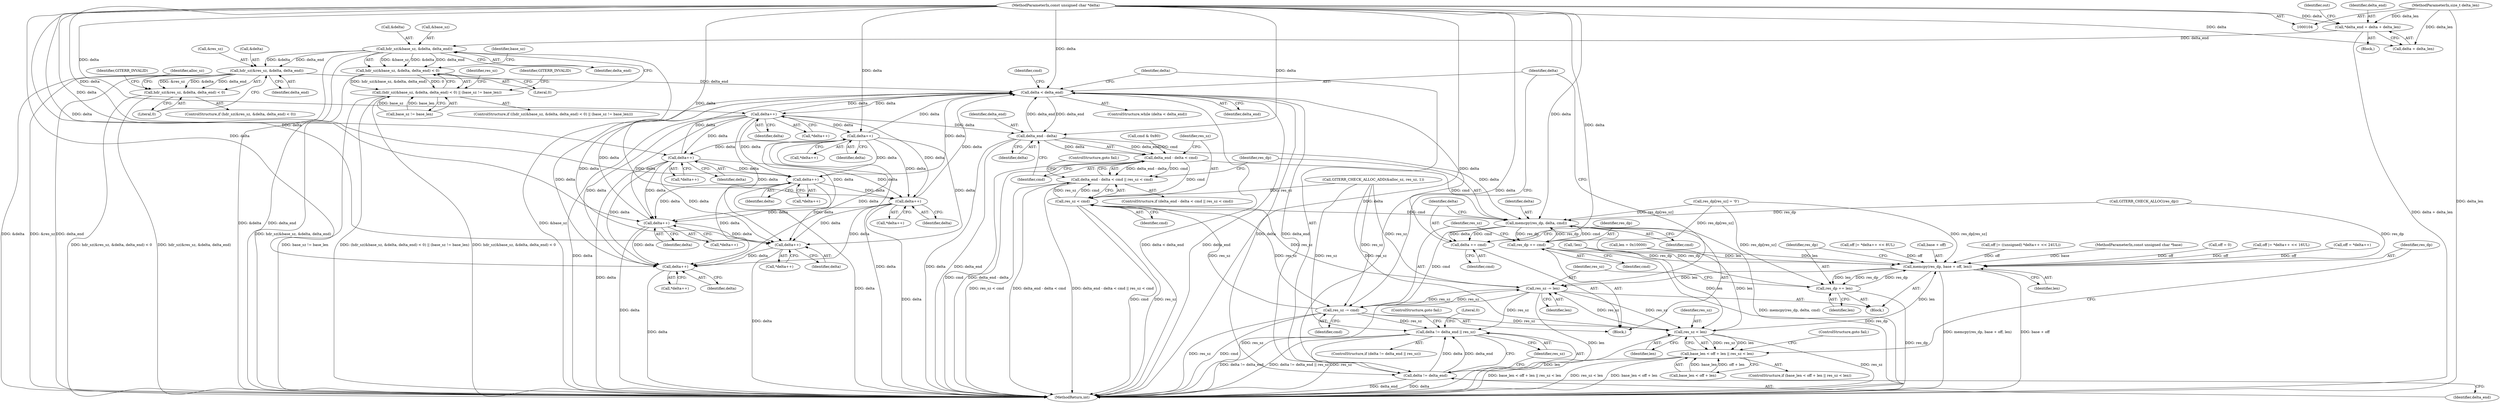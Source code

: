 digraph "0_libgit2_3f461902dc1072acb8b7607ee65d0a0458ffac2a@integer" {
"1000113" [label="(Call,*delta_end = delta + delta_len)"];
"1000109" [label="(MethodParameterIn,const unsigned char *delta)"];
"1000110" [label="(MethodParameterIn,size_t delta_len)"];
"1000133" [label="(Call,hdr_sz(&base_sz, &delta, delta_end))"];
"1000132" [label="(Call,hdr_sz(&base_sz, &delta, delta_end) < 0)"];
"1000131" [label="(Call,(hdr_sz(&base_sz, &delta, delta_end) < 0) || (base_sz != base_len))"];
"1000152" [label="(Call,hdr_sz(&res_sz, &delta, delta_end))"];
"1000151" [label="(Call,hdr_sz(&res_sz, &delta, delta_end) < 0)"];
"1000191" [label="(Call,delta < delta_end)"];
"1000199" [label="(Call,delta++)"];
"1000221" [label="(Call,delta++)"];
"1000231" [label="(Call,delta++)"];
"1000242" [label="(Call,delta++)"];
"1000255" [label="(Call,delta++)"];
"1000265" [label="(Call,delta++)"];
"1000275" [label="(Call,delta++)"];
"1000286" [label="(Call,delta++)"];
"1000325" [label="(Call,delta_end - delta)"];
"1000324" [label="(Call,delta_end - delta < cmd)"];
"1000323" [label="(Call,delta_end - delta < cmd || res_sz < cmd)"];
"1000329" [label="(Call,res_sz < cmd)"];
"1000333" [label="(Call,memcpy(res_dp, delta, cmd))"];
"1000337" [label="(Call,delta += cmd)"];
"1000340" [label="(Call,res_dp += cmd)"];
"1000306" [label="(Call,memcpy(res_dp, base + off, len))"];
"1000312" [label="(Call,res_dp += len)"];
"1000315" [label="(Call,res_sz -= len)"];
"1000302" [label="(Call,res_sz < len)"];
"1000296" [label="(Call,base_len < off + len || res_sz < len)"];
"1000343" [label="(Call,res_sz -= cmd)"];
"1000350" [label="(Call,delta != delta_end || res_sz)"];
"1000351" [label="(Call,delta != delta_end)"];
"1000292" [label="(Call,len = 0x10000)"];
"1000242" [label="(Call,delta++)"];
"1000326" [label="(Identifier,delta_end)"];
"1000243" [label="(Identifier,delta)"];
"1000349" [label="(ControlStructure,if (delta != delta_end || res_sz))"];
"1000220" [label="(Call,*delta++)"];
"1000315" [label="(Call,res_sz -= len)"];
"1000311" [label="(Identifier,len)"];
"1000151" [label="(Call,hdr_sz(&res_sz, &delta, delta_end) < 0)"];
"1000314" [label="(Identifier,len)"];
"1000232" [label="(Identifier,delta)"];
"1000141" [label="(Identifier,base_sz)"];
"1000290" [label="(Call,!len)"];
"1000124" [label="(Identifier,out)"];
"1000344" [label="(Identifier,res_sz)"];
"1000265" [label="(Call,delta++)"];
"1000304" [label="(Identifier,len)"];
"1000275" [label="(Call,delta++)"];
"1000241" [label="(Call,*delta++)"];
"1000115" [label="(Call,delta + delta_len)"];
"1000154" [label="(Identifier,res_sz)"];
"1000306" [label="(Call,memcpy(res_dp, base + off, len))"];
"1000114" [label="(Identifier,delta_end)"];
"1000132" [label="(Call,hdr_sz(&base_sz, &delta, delta_end) < 0)"];
"1000313" [label="(Identifier,res_dp)"];
"1000145" [label="(Identifier,GITERR_INVALID)"];
"1000328" [label="(Identifier,cmd)"];
"1000352" [label="(Identifier,delta)"];
"1000227" [label="(Call,off |= *delta++ << 8UL)"];
"1000325" [label="(Call,delta_end - delta)"];
"1000287" [label="(Identifier,delta)"];
"1000321" [label="(Block,)"];
"1000334" [label="(Identifier,res_dp)"];
"1000335" [label="(Identifier,delta)"];
"1000177" [label="(Call,res_dp[res_sz] = '\0')"];
"1000297" [label="(Call,base_len < off + len)"];
"1000256" [label="(Identifier,delta)"];
"1000331" [label="(Identifier,cmd)"];
"1000205" [label="(Block,)"];
"1000109" [label="(MethodParameterIn,const unsigned char *delta)"];
"1000323" [label="(Call,delta_end - delta < cmd || res_sz < cmd)"];
"1000340" [label="(Call,res_dp += cmd)"];
"1000161" [label="(Identifier,GITERR_INVALID)"];
"1000136" [label="(Call,&delta)"];
"1000308" [label="(Call,base + off)"];
"1000200" [label="(Identifier,delta)"];
"1000264" [label="(Call,*delta++)"];
"1000341" [label="(Identifier,res_dp)"];
"1000168" [label="(Identifier,alloc_sz)"];
"1000192" [label="(Identifier,delta)"];
"1000343" [label="(Call,res_sz -= cmd)"];
"1000231" [label="(Call,delta++)"];
"1000351" [label="(Call,delta != delta_end)"];
"1000296" [label="(Call,base_len < off + len || res_sz < len)"];
"1000285" [label="(Call,*delta++)"];
"1000175" [label="(Call,GITERR_CHECK_ALLOC(res_dp))"];
"1000330" [label="(Identifier,res_sz)"];
"1000345" [label="(Identifier,cmd)"];
"1000130" [label="(ControlStructure,if ((hdr_sz(&base_sz, &delta, delta_end) < 0) || (base_sz != base_len)))"];
"1000222" [label="(Identifier,delta)"];
"1000249" [label="(Call,off |= ((unsigned) *delta++ << 24UL))"];
"1000157" [label="(Identifier,delta_end)"];
"1000155" [label="(Call,&delta)"];
"1000111" [label="(Block,)"];
"1000303" [label="(Identifier,res_sz)"];
"1000110" [label="(MethodParameterIn,size_t delta_len)"];
"1000305" [label="(ControlStructure,goto fail;)"];
"1000190" [label="(ControlStructure,while (delta < delta_end))"];
"1000337" [label="(Call,delta += cmd)"];
"1000354" [label="(Identifier,res_sz)"];
"1000230" [label="(Call,*delta++)"];
"1000376" [label="(MethodReturn,int)"];
"1000153" [label="(Call,&res_sz)"];
"1000133" [label="(Call,hdr_sz(&base_sz, &delta, delta_end))"];
"1000131" [label="(Call,(hdr_sz(&base_sz, &delta, delta_end) < 0) || (base_sz != base_len))"];
"1000107" [label="(MethodParameterIn,const unsigned char *base)"];
"1000329" [label="(Call,res_sz < cmd)"];
"1000338" [label="(Identifier,delta)"];
"1000134" [label="(Call,&base_sz)"];
"1000274" [label="(Call,*delta++)"];
"1000152" [label="(Call,hdr_sz(&res_sz, &delta, delta_end))"];
"1000276" [label="(Identifier,delta)"];
"1000317" [label="(Identifier,len)"];
"1000150" [label="(ControlStructure,if (hdr_sz(&res_sz, &delta, delta_end) < 0))"];
"1000336" [label="(Identifier,cmd)"];
"1000158" [label="(Literal,0)"];
"1000342" [label="(Identifier,cmd)"];
"1000324" [label="(Call,delta_end - delta < cmd)"];
"1000254" [label="(Call,*delta++)"];
"1000327" [label="(Identifier,delta)"];
"1000139" [label="(Literal,0)"];
"1000197" [label="(Identifier,cmd)"];
"1000166" [label="(Call,GITERR_CHECK_ALLOC_ADD(&alloc_sz, res_sz, 1))"];
"1000307" [label="(Identifier,res_dp)"];
"1000198" [label="(Call,*delta++)"];
"1000355" [label="(ControlStructure,goto fail;)"];
"1000316" [label="(Identifier,res_sz)"];
"1000221" [label="(Call,delta++)"];
"1000191" [label="(Call,delta < delta_end)"];
"1000332" [label="(ControlStructure,goto fail;)"];
"1000295" [label="(ControlStructure,if (base_len < off + len || res_sz < len))"];
"1000140" [label="(Call,base_sz != base_len)"];
"1000286" [label="(Call,delta++)"];
"1000113" [label="(Call,*delta_end = delta + delta_len)"];
"1000353" [label="(Identifier,delta_end)"];
"1000138" [label="(Identifier,delta_end)"];
"1000312" [label="(Call,res_dp += len)"];
"1000266" [label="(Identifier,delta)"];
"1000207" [label="(Call,off = 0)"];
"1000255" [label="(Call,delta++)"];
"1000322" [label="(ControlStructure,if (delta_end - delta < cmd || res_sz < cmd))"];
"1000202" [label="(Call,cmd & 0x80)"];
"1000350" [label="(Call,delta != delta_end || res_sz)"];
"1000238" [label="(Call,off |= *delta++ << 16UL)"];
"1000357" [label="(Literal,0)"];
"1000333" [label="(Call,memcpy(res_dp, delta, cmd))"];
"1000218" [label="(Call,off = *delta++)"];
"1000339" [label="(Identifier,cmd)"];
"1000199" [label="(Call,delta++)"];
"1000193" [label="(Identifier,delta_end)"];
"1000302" [label="(Call,res_sz < len)"];
"1000113" -> "1000111"  [label="AST: "];
"1000113" -> "1000115"  [label="CFG: "];
"1000114" -> "1000113"  [label="AST: "];
"1000115" -> "1000113"  [label="AST: "];
"1000124" -> "1000113"  [label="CFG: "];
"1000113" -> "1000376"  [label="DDG: delta + delta_len"];
"1000109" -> "1000113"  [label="DDG: delta"];
"1000110" -> "1000113"  [label="DDG: delta_len"];
"1000113" -> "1000133"  [label="DDG: delta_end"];
"1000109" -> "1000104"  [label="AST: "];
"1000109" -> "1000376"  [label="DDG: delta"];
"1000109" -> "1000115"  [label="DDG: delta"];
"1000109" -> "1000191"  [label="DDG: delta"];
"1000109" -> "1000199"  [label="DDG: delta"];
"1000109" -> "1000221"  [label="DDG: delta"];
"1000109" -> "1000231"  [label="DDG: delta"];
"1000109" -> "1000242"  [label="DDG: delta"];
"1000109" -> "1000255"  [label="DDG: delta"];
"1000109" -> "1000265"  [label="DDG: delta"];
"1000109" -> "1000275"  [label="DDG: delta"];
"1000109" -> "1000286"  [label="DDG: delta"];
"1000109" -> "1000325"  [label="DDG: delta"];
"1000109" -> "1000333"  [label="DDG: delta"];
"1000109" -> "1000337"  [label="DDG: delta"];
"1000109" -> "1000351"  [label="DDG: delta"];
"1000110" -> "1000104"  [label="AST: "];
"1000110" -> "1000376"  [label="DDG: delta_len"];
"1000110" -> "1000115"  [label="DDG: delta_len"];
"1000133" -> "1000132"  [label="AST: "];
"1000133" -> "1000138"  [label="CFG: "];
"1000134" -> "1000133"  [label="AST: "];
"1000136" -> "1000133"  [label="AST: "];
"1000138" -> "1000133"  [label="AST: "];
"1000139" -> "1000133"  [label="CFG: "];
"1000133" -> "1000376"  [label="DDG: &base_sz"];
"1000133" -> "1000376"  [label="DDG: &delta"];
"1000133" -> "1000376"  [label="DDG: delta_end"];
"1000133" -> "1000132"  [label="DDG: &base_sz"];
"1000133" -> "1000132"  [label="DDG: &delta"];
"1000133" -> "1000132"  [label="DDG: delta_end"];
"1000133" -> "1000152"  [label="DDG: &delta"];
"1000133" -> "1000152"  [label="DDG: delta_end"];
"1000132" -> "1000131"  [label="AST: "];
"1000132" -> "1000139"  [label="CFG: "];
"1000139" -> "1000132"  [label="AST: "];
"1000141" -> "1000132"  [label="CFG: "];
"1000131" -> "1000132"  [label="CFG: "];
"1000132" -> "1000376"  [label="DDG: hdr_sz(&base_sz, &delta, delta_end)"];
"1000132" -> "1000131"  [label="DDG: hdr_sz(&base_sz, &delta, delta_end)"];
"1000132" -> "1000131"  [label="DDG: 0"];
"1000131" -> "1000130"  [label="AST: "];
"1000131" -> "1000140"  [label="CFG: "];
"1000140" -> "1000131"  [label="AST: "];
"1000145" -> "1000131"  [label="CFG: "];
"1000154" -> "1000131"  [label="CFG: "];
"1000131" -> "1000376"  [label="DDG: hdr_sz(&base_sz, &delta, delta_end) < 0"];
"1000131" -> "1000376"  [label="DDG: base_sz != base_len"];
"1000131" -> "1000376"  [label="DDG: (hdr_sz(&base_sz, &delta, delta_end) < 0) || (base_sz != base_len)"];
"1000140" -> "1000131"  [label="DDG: base_sz"];
"1000140" -> "1000131"  [label="DDG: base_len"];
"1000152" -> "1000151"  [label="AST: "];
"1000152" -> "1000157"  [label="CFG: "];
"1000153" -> "1000152"  [label="AST: "];
"1000155" -> "1000152"  [label="AST: "];
"1000157" -> "1000152"  [label="AST: "];
"1000158" -> "1000152"  [label="CFG: "];
"1000152" -> "1000376"  [label="DDG: delta_end"];
"1000152" -> "1000376"  [label="DDG: &delta"];
"1000152" -> "1000376"  [label="DDG: &res_sz"];
"1000152" -> "1000151"  [label="DDG: &res_sz"];
"1000152" -> "1000151"  [label="DDG: &delta"];
"1000152" -> "1000151"  [label="DDG: delta_end"];
"1000152" -> "1000191"  [label="DDG: delta_end"];
"1000151" -> "1000150"  [label="AST: "];
"1000151" -> "1000158"  [label="CFG: "];
"1000158" -> "1000151"  [label="AST: "];
"1000161" -> "1000151"  [label="CFG: "];
"1000168" -> "1000151"  [label="CFG: "];
"1000151" -> "1000376"  [label="DDG: hdr_sz(&res_sz, &delta, delta_end) < 0"];
"1000151" -> "1000376"  [label="DDG: hdr_sz(&res_sz, &delta, delta_end)"];
"1000191" -> "1000190"  [label="AST: "];
"1000191" -> "1000193"  [label="CFG: "];
"1000192" -> "1000191"  [label="AST: "];
"1000193" -> "1000191"  [label="AST: "];
"1000197" -> "1000191"  [label="CFG: "];
"1000352" -> "1000191"  [label="CFG: "];
"1000191" -> "1000376"  [label="DDG: delta < delta_end"];
"1000191" -> "1000376"  [label="DDG: delta_end"];
"1000337" -> "1000191"  [label="DDG: delta"];
"1000221" -> "1000191"  [label="DDG: delta"];
"1000265" -> "1000191"  [label="DDG: delta"];
"1000275" -> "1000191"  [label="DDG: delta"];
"1000231" -> "1000191"  [label="DDG: delta"];
"1000255" -> "1000191"  [label="DDG: delta"];
"1000199" -> "1000191"  [label="DDG: delta"];
"1000286" -> "1000191"  [label="DDG: delta"];
"1000242" -> "1000191"  [label="DDG: delta"];
"1000325" -> "1000191"  [label="DDG: delta_end"];
"1000191" -> "1000199"  [label="DDG: delta"];
"1000191" -> "1000325"  [label="DDG: delta_end"];
"1000191" -> "1000351"  [label="DDG: delta"];
"1000191" -> "1000351"  [label="DDG: delta_end"];
"1000199" -> "1000198"  [label="AST: "];
"1000199" -> "1000200"  [label="CFG: "];
"1000200" -> "1000199"  [label="AST: "];
"1000198" -> "1000199"  [label="CFG: "];
"1000199" -> "1000376"  [label="DDG: delta"];
"1000199" -> "1000221"  [label="DDG: delta"];
"1000199" -> "1000231"  [label="DDG: delta"];
"1000199" -> "1000242"  [label="DDG: delta"];
"1000199" -> "1000255"  [label="DDG: delta"];
"1000199" -> "1000265"  [label="DDG: delta"];
"1000199" -> "1000275"  [label="DDG: delta"];
"1000199" -> "1000286"  [label="DDG: delta"];
"1000199" -> "1000325"  [label="DDG: delta"];
"1000221" -> "1000220"  [label="AST: "];
"1000221" -> "1000222"  [label="CFG: "];
"1000222" -> "1000221"  [label="AST: "];
"1000220" -> "1000221"  [label="CFG: "];
"1000221" -> "1000376"  [label="DDG: delta"];
"1000221" -> "1000231"  [label="DDG: delta"];
"1000221" -> "1000242"  [label="DDG: delta"];
"1000221" -> "1000255"  [label="DDG: delta"];
"1000221" -> "1000265"  [label="DDG: delta"];
"1000221" -> "1000275"  [label="DDG: delta"];
"1000221" -> "1000286"  [label="DDG: delta"];
"1000231" -> "1000230"  [label="AST: "];
"1000231" -> "1000232"  [label="CFG: "];
"1000232" -> "1000231"  [label="AST: "];
"1000230" -> "1000231"  [label="CFG: "];
"1000231" -> "1000376"  [label="DDG: delta"];
"1000231" -> "1000242"  [label="DDG: delta"];
"1000231" -> "1000255"  [label="DDG: delta"];
"1000231" -> "1000265"  [label="DDG: delta"];
"1000231" -> "1000275"  [label="DDG: delta"];
"1000231" -> "1000286"  [label="DDG: delta"];
"1000242" -> "1000241"  [label="AST: "];
"1000242" -> "1000243"  [label="CFG: "];
"1000243" -> "1000242"  [label="AST: "];
"1000241" -> "1000242"  [label="CFG: "];
"1000242" -> "1000376"  [label="DDG: delta"];
"1000242" -> "1000255"  [label="DDG: delta"];
"1000242" -> "1000265"  [label="DDG: delta"];
"1000242" -> "1000275"  [label="DDG: delta"];
"1000242" -> "1000286"  [label="DDG: delta"];
"1000255" -> "1000254"  [label="AST: "];
"1000255" -> "1000256"  [label="CFG: "];
"1000256" -> "1000255"  [label="AST: "];
"1000254" -> "1000255"  [label="CFG: "];
"1000255" -> "1000376"  [label="DDG: delta"];
"1000255" -> "1000265"  [label="DDG: delta"];
"1000255" -> "1000275"  [label="DDG: delta"];
"1000255" -> "1000286"  [label="DDG: delta"];
"1000265" -> "1000264"  [label="AST: "];
"1000265" -> "1000266"  [label="CFG: "];
"1000266" -> "1000265"  [label="AST: "];
"1000264" -> "1000265"  [label="CFG: "];
"1000265" -> "1000376"  [label="DDG: delta"];
"1000265" -> "1000275"  [label="DDG: delta"];
"1000265" -> "1000286"  [label="DDG: delta"];
"1000275" -> "1000274"  [label="AST: "];
"1000275" -> "1000276"  [label="CFG: "];
"1000276" -> "1000275"  [label="AST: "];
"1000274" -> "1000275"  [label="CFG: "];
"1000275" -> "1000376"  [label="DDG: delta"];
"1000275" -> "1000286"  [label="DDG: delta"];
"1000286" -> "1000285"  [label="AST: "];
"1000286" -> "1000287"  [label="CFG: "];
"1000287" -> "1000286"  [label="AST: "];
"1000285" -> "1000286"  [label="CFG: "];
"1000286" -> "1000376"  [label="DDG: delta"];
"1000325" -> "1000324"  [label="AST: "];
"1000325" -> "1000327"  [label="CFG: "];
"1000326" -> "1000325"  [label="AST: "];
"1000327" -> "1000325"  [label="AST: "];
"1000328" -> "1000325"  [label="CFG: "];
"1000325" -> "1000376"  [label="DDG: delta_end"];
"1000325" -> "1000376"  [label="DDG: delta"];
"1000325" -> "1000324"  [label="DDG: delta_end"];
"1000325" -> "1000324"  [label="DDG: delta"];
"1000325" -> "1000333"  [label="DDG: delta"];
"1000324" -> "1000323"  [label="AST: "];
"1000324" -> "1000328"  [label="CFG: "];
"1000328" -> "1000324"  [label="AST: "];
"1000330" -> "1000324"  [label="CFG: "];
"1000323" -> "1000324"  [label="CFG: "];
"1000324" -> "1000376"  [label="DDG: cmd"];
"1000324" -> "1000376"  [label="DDG: delta_end - delta"];
"1000324" -> "1000323"  [label="DDG: delta_end - delta"];
"1000324" -> "1000323"  [label="DDG: cmd"];
"1000202" -> "1000324"  [label="DDG: cmd"];
"1000324" -> "1000329"  [label="DDG: cmd"];
"1000324" -> "1000333"  [label="DDG: cmd"];
"1000323" -> "1000322"  [label="AST: "];
"1000323" -> "1000329"  [label="CFG: "];
"1000329" -> "1000323"  [label="AST: "];
"1000332" -> "1000323"  [label="CFG: "];
"1000334" -> "1000323"  [label="CFG: "];
"1000323" -> "1000376"  [label="DDG: res_sz < cmd"];
"1000323" -> "1000376"  [label="DDG: delta_end - delta < cmd"];
"1000323" -> "1000376"  [label="DDG: delta_end - delta < cmd || res_sz < cmd"];
"1000329" -> "1000323"  [label="DDG: res_sz"];
"1000329" -> "1000323"  [label="DDG: cmd"];
"1000329" -> "1000331"  [label="CFG: "];
"1000330" -> "1000329"  [label="AST: "];
"1000331" -> "1000329"  [label="AST: "];
"1000329" -> "1000376"  [label="DDG: cmd"];
"1000329" -> "1000376"  [label="DDG: res_sz"];
"1000343" -> "1000329"  [label="DDG: res_sz"];
"1000315" -> "1000329"  [label="DDG: res_sz"];
"1000166" -> "1000329"  [label="DDG: res_sz"];
"1000329" -> "1000333"  [label="DDG: cmd"];
"1000329" -> "1000343"  [label="DDG: res_sz"];
"1000333" -> "1000321"  [label="AST: "];
"1000333" -> "1000336"  [label="CFG: "];
"1000334" -> "1000333"  [label="AST: "];
"1000335" -> "1000333"  [label="AST: "];
"1000336" -> "1000333"  [label="AST: "];
"1000338" -> "1000333"  [label="CFG: "];
"1000333" -> "1000376"  [label="DDG: memcpy(res_dp, delta, cmd)"];
"1000177" -> "1000333"  [label="DDG: res_dp[res_sz]"];
"1000312" -> "1000333"  [label="DDG: res_dp"];
"1000340" -> "1000333"  [label="DDG: res_dp"];
"1000175" -> "1000333"  [label="DDG: res_dp"];
"1000333" -> "1000337"  [label="DDG: cmd"];
"1000333" -> "1000337"  [label="DDG: delta"];
"1000333" -> "1000340"  [label="DDG: cmd"];
"1000333" -> "1000340"  [label="DDG: res_dp"];
"1000333" -> "1000343"  [label="DDG: cmd"];
"1000337" -> "1000321"  [label="AST: "];
"1000337" -> "1000339"  [label="CFG: "];
"1000338" -> "1000337"  [label="AST: "];
"1000339" -> "1000337"  [label="AST: "];
"1000341" -> "1000337"  [label="CFG: "];
"1000340" -> "1000321"  [label="AST: "];
"1000340" -> "1000342"  [label="CFG: "];
"1000341" -> "1000340"  [label="AST: "];
"1000342" -> "1000340"  [label="AST: "];
"1000344" -> "1000340"  [label="CFG: "];
"1000340" -> "1000376"  [label="DDG: res_dp"];
"1000340" -> "1000306"  [label="DDG: res_dp"];
"1000177" -> "1000340"  [label="DDG: res_dp[res_sz]"];
"1000306" -> "1000205"  [label="AST: "];
"1000306" -> "1000311"  [label="CFG: "];
"1000307" -> "1000306"  [label="AST: "];
"1000308" -> "1000306"  [label="AST: "];
"1000311" -> "1000306"  [label="AST: "];
"1000313" -> "1000306"  [label="CFG: "];
"1000306" -> "1000376"  [label="DDG: memcpy(res_dp, base + off, len)"];
"1000306" -> "1000376"  [label="DDG: base + off"];
"1000177" -> "1000306"  [label="DDG: res_dp[res_sz]"];
"1000312" -> "1000306"  [label="DDG: res_dp"];
"1000175" -> "1000306"  [label="DDG: res_dp"];
"1000107" -> "1000306"  [label="DDG: base"];
"1000238" -> "1000306"  [label="DDG: off"];
"1000218" -> "1000306"  [label="DDG: off"];
"1000227" -> "1000306"  [label="DDG: off"];
"1000207" -> "1000306"  [label="DDG: off"];
"1000249" -> "1000306"  [label="DDG: off"];
"1000302" -> "1000306"  [label="DDG: len"];
"1000290" -> "1000306"  [label="DDG: len"];
"1000292" -> "1000306"  [label="DDG: len"];
"1000306" -> "1000312"  [label="DDG: len"];
"1000306" -> "1000312"  [label="DDG: res_dp"];
"1000306" -> "1000315"  [label="DDG: len"];
"1000312" -> "1000205"  [label="AST: "];
"1000312" -> "1000314"  [label="CFG: "];
"1000313" -> "1000312"  [label="AST: "];
"1000314" -> "1000312"  [label="AST: "];
"1000316" -> "1000312"  [label="CFG: "];
"1000312" -> "1000376"  [label="DDG: res_dp"];
"1000177" -> "1000312"  [label="DDG: res_dp[res_sz]"];
"1000315" -> "1000205"  [label="AST: "];
"1000315" -> "1000317"  [label="CFG: "];
"1000316" -> "1000315"  [label="AST: "];
"1000317" -> "1000315"  [label="AST: "];
"1000192" -> "1000315"  [label="CFG: "];
"1000315" -> "1000376"  [label="DDG: res_sz"];
"1000315" -> "1000376"  [label="DDG: len"];
"1000315" -> "1000302"  [label="DDG: res_sz"];
"1000343" -> "1000315"  [label="DDG: res_sz"];
"1000302" -> "1000315"  [label="DDG: res_sz"];
"1000166" -> "1000315"  [label="DDG: res_sz"];
"1000315" -> "1000343"  [label="DDG: res_sz"];
"1000315" -> "1000350"  [label="DDG: res_sz"];
"1000302" -> "1000296"  [label="AST: "];
"1000302" -> "1000304"  [label="CFG: "];
"1000303" -> "1000302"  [label="AST: "];
"1000304" -> "1000302"  [label="AST: "];
"1000296" -> "1000302"  [label="CFG: "];
"1000302" -> "1000376"  [label="DDG: len"];
"1000302" -> "1000376"  [label="DDG: res_sz"];
"1000302" -> "1000296"  [label="DDG: res_sz"];
"1000302" -> "1000296"  [label="DDG: len"];
"1000343" -> "1000302"  [label="DDG: res_sz"];
"1000166" -> "1000302"  [label="DDG: res_sz"];
"1000290" -> "1000302"  [label="DDG: len"];
"1000292" -> "1000302"  [label="DDG: len"];
"1000296" -> "1000295"  [label="AST: "];
"1000296" -> "1000297"  [label="CFG: "];
"1000297" -> "1000296"  [label="AST: "];
"1000305" -> "1000296"  [label="CFG: "];
"1000307" -> "1000296"  [label="CFG: "];
"1000296" -> "1000376"  [label="DDG: base_len < off + len || res_sz < len"];
"1000296" -> "1000376"  [label="DDG: res_sz < len"];
"1000296" -> "1000376"  [label="DDG: base_len < off + len"];
"1000297" -> "1000296"  [label="DDG: base_len"];
"1000297" -> "1000296"  [label="DDG: off + len"];
"1000343" -> "1000321"  [label="AST: "];
"1000343" -> "1000345"  [label="CFG: "];
"1000344" -> "1000343"  [label="AST: "];
"1000345" -> "1000343"  [label="AST: "];
"1000192" -> "1000343"  [label="CFG: "];
"1000343" -> "1000376"  [label="DDG: res_sz"];
"1000343" -> "1000376"  [label="DDG: cmd"];
"1000166" -> "1000343"  [label="DDG: res_sz"];
"1000343" -> "1000350"  [label="DDG: res_sz"];
"1000350" -> "1000349"  [label="AST: "];
"1000350" -> "1000351"  [label="CFG: "];
"1000350" -> "1000354"  [label="CFG: "];
"1000351" -> "1000350"  [label="AST: "];
"1000354" -> "1000350"  [label="AST: "];
"1000355" -> "1000350"  [label="CFG: "];
"1000357" -> "1000350"  [label="CFG: "];
"1000350" -> "1000376"  [label="DDG: delta != delta_end"];
"1000350" -> "1000376"  [label="DDG: delta != delta_end || res_sz"];
"1000350" -> "1000376"  [label="DDG: res_sz"];
"1000351" -> "1000350"  [label="DDG: delta"];
"1000351" -> "1000350"  [label="DDG: delta_end"];
"1000166" -> "1000350"  [label="DDG: res_sz"];
"1000351" -> "1000353"  [label="CFG: "];
"1000352" -> "1000351"  [label="AST: "];
"1000353" -> "1000351"  [label="AST: "];
"1000354" -> "1000351"  [label="CFG: "];
"1000351" -> "1000376"  [label="DDG: delta_end"];
"1000351" -> "1000376"  [label="DDG: delta"];
}
